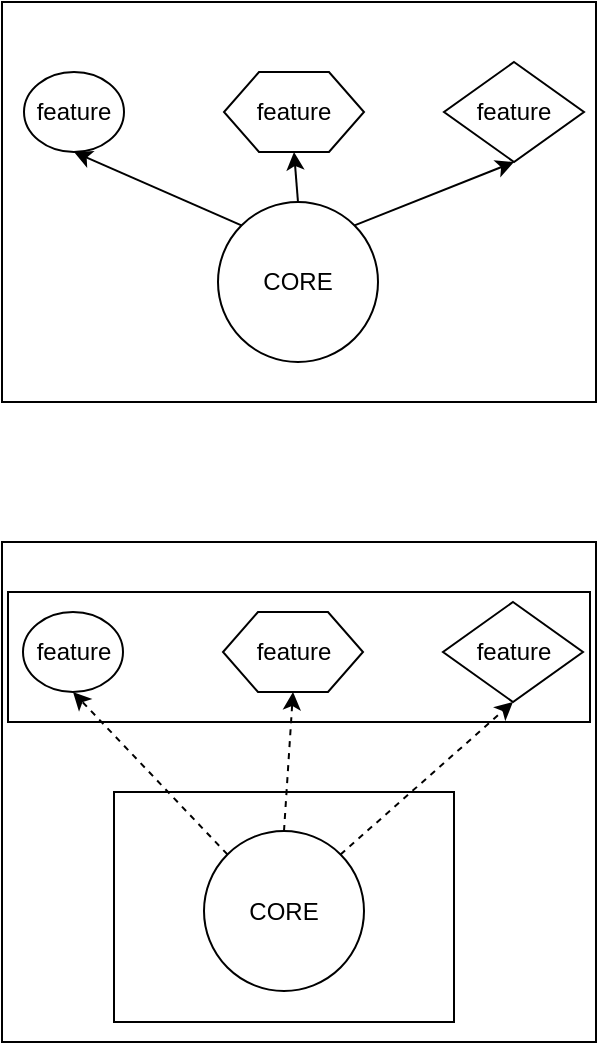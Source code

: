 <mxfile version="12.2.4" pages="1"><diagram id="qzfIRvr9jnKdHd16R6Ha" name="Page-1"><mxGraphModel dx="1056" dy="505" grid="1" gridSize="10" guides="1" tooltips="1" connect="1" arrows="1" fold="1" page="1" pageScale="1" pageWidth="827" pageHeight="1169" math="0" shadow="0"><root><mxCell id="0"/><mxCell id="1" parent="0"/><mxCell id="19" value="" style="rounded=0;whiteSpace=wrap;html=1;fillColor=none;" parent="1" vertex="1"><mxGeometry x="122" y="400" width="297" height="250" as="geometry"/></mxCell><mxCell id="3" value="CORE" style="ellipse;whiteSpace=wrap;html=1;aspect=fixed;" parent="1" vertex="1"><mxGeometry x="230" y="230" width="80" height="80" as="geometry"/></mxCell><mxCell id="4" value="feature" style="ellipse;whiteSpace=wrap;html=1;" parent="1" vertex="1"><mxGeometry x="133" y="165" width="50" height="40" as="geometry"/></mxCell><mxCell id="5" value="&lt;span style=&quot;white-space: normal&quot;&gt;feature&lt;/span&gt;" style="shape=hexagon;perimeter=hexagonPerimeter2;whiteSpace=wrap;html=1;" parent="1" vertex="1"><mxGeometry x="233" y="165" width="70" height="40" as="geometry"/></mxCell><mxCell id="6" value="&lt;span style=&quot;white-space: normal&quot;&gt;feature&lt;/span&gt;" style="rhombus;whiteSpace=wrap;html=1;" parent="1" vertex="1"><mxGeometry x="343" y="160" width="70" height="50" as="geometry"/></mxCell><mxCell id="7" value="" style="endArrow=classic;html=1;exitX=0;exitY=0;exitDx=0;exitDy=0;" parent="1" source="3" edge="1"><mxGeometry width="50" height="50" relative="1" as="geometry"><mxPoint x="108" y="255" as="sourcePoint"/><mxPoint x="158" y="205" as="targetPoint"/></mxGeometry></mxCell><mxCell id="8" value="" style="endArrow=classic;html=1;entryX=0.5;entryY=1;entryDx=0;entryDy=0;exitX=0.5;exitY=0;exitDx=0;exitDy=0;" parent="1" source="3" target="5" edge="1"><mxGeometry width="50" height="50" relative="1" as="geometry"><mxPoint x="260" y="240" as="sourcePoint"/><mxPoint x="168" y="215" as="targetPoint"/></mxGeometry></mxCell><mxCell id="9" value="" style="endArrow=classic;html=1;exitX=1;exitY=0;exitDx=0;exitDy=0;entryX=0.5;entryY=1;entryDx=0;entryDy=0;" parent="1" source="3" target="6" edge="1"><mxGeometry width="50" height="50" relative="1" as="geometry"><mxPoint x="251.716" y="251.716" as="sourcePoint"/><mxPoint x="168" y="215" as="targetPoint"/></mxGeometry></mxCell><mxCell id="11" value="" style="rounded=0;whiteSpace=wrap;html=1;fillColor=none;" parent="1" vertex="1"><mxGeometry x="122" y="130" width="297" height="200" as="geometry"/></mxCell><mxCell id="12" value="CORE" style="ellipse;whiteSpace=wrap;html=1;aspect=fixed;" parent="1" vertex="1"><mxGeometry x="223" y="544.5" width="80" height="80" as="geometry"/></mxCell><mxCell id="13" value="feature" style="ellipse;whiteSpace=wrap;html=1;" parent="1" vertex="1"><mxGeometry x="132.5" y="435" width="50" height="40" as="geometry"/></mxCell><mxCell id="14" value="&lt;span style=&quot;white-space: normal&quot;&gt;feature&lt;/span&gt;" style="shape=hexagon;perimeter=hexagonPerimeter2;whiteSpace=wrap;html=1;" parent="1" vertex="1"><mxGeometry x="232.5" y="435" width="70" height="40" as="geometry"/></mxCell><mxCell id="15" value="&lt;span style=&quot;white-space: normal&quot;&gt;feature&lt;/span&gt;" style="rhombus;whiteSpace=wrap;html=1;" parent="1" vertex="1"><mxGeometry x="342.5" y="430" width="70" height="50" as="geometry"/></mxCell><mxCell id="16" value="" style="endArrow=classic;html=1;exitX=0;exitY=0;exitDx=0;exitDy=0;dashed=1;" parent="1" source="12" edge="1"><mxGeometry width="50" height="50" relative="1" as="geometry"><mxPoint x="107.5" y="525" as="sourcePoint"/><mxPoint x="157.5" y="475" as="targetPoint"/></mxGeometry></mxCell><mxCell id="17" value="" style="endArrow=classic;html=1;entryX=0.5;entryY=1;entryDx=0;entryDy=0;exitX=0.5;exitY=0;exitDx=0;exitDy=0;dashed=1;" parent="1" source="12" target="14" edge="1"><mxGeometry width="50" height="50" relative="1" as="geometry"><mxPoint x="259.5" y="510" as="sourcePoint"/><mxPoint x="167.5" y="485" as="targetPoint"/></mxGeometry></mxCell><mxCell id="18" value="" style="endArrow=classic;html=1;exitX=1;exitY=0;exitDx=0;exitDy=0;entryX=0.5;entryY=1;entryDx=0;entryDy=0;dashed=1;" parent="1" source="12" target="15" edge="1"><mxGeometry width="50" height="50" relative="1" as="geometry"><mxPoint x="251.216" y="521.716" as="sourcePoint"/><mxPoint x="167.5" y="485" as="targetPoint"/></mxGeometry></mxCell><mxCell id="20" value="" style="rounded=0;whiteSpace=wrap;html=1;fillColor=none;" parent="1" vertex="1"><mxGeometry x="178" y="525" width="170" height="115" as="geometry"/></mxCell><mxCell id="21" value="" style="rounded=0;whiteSpace=wrap;html=1;fillColor=none;" parent="1" vertex="1"><mxGeometry x="125" y="425" width="291" height="65" as="geometry"/></mxCell></root></mxGraphModel></diagram></mxfile>